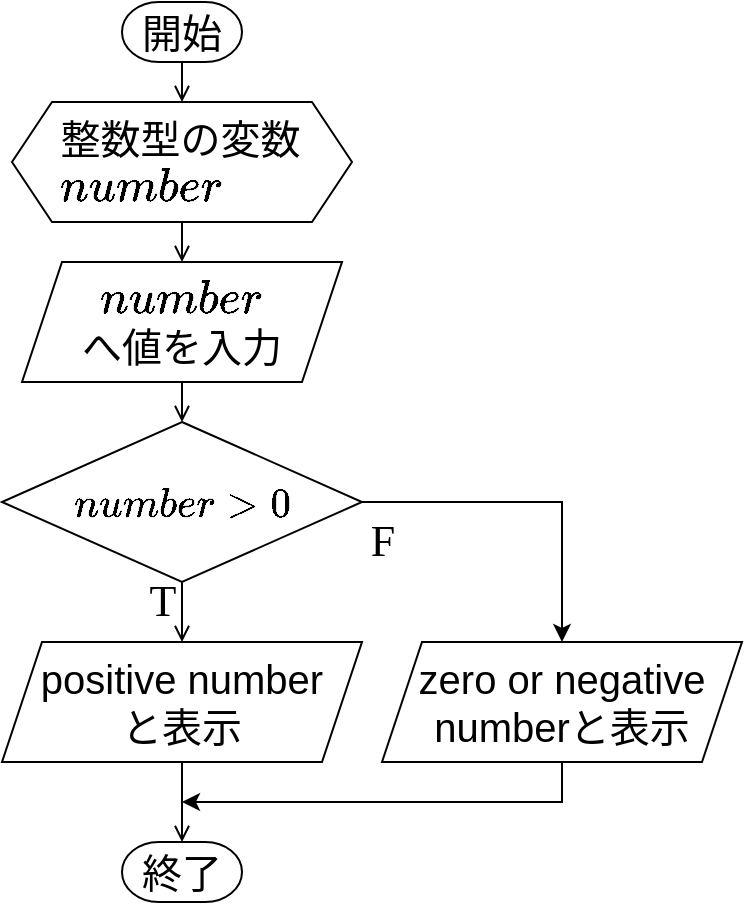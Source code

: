 <mxfile>
    <diagram id="qMU_QtssoCHm_jfCgvAC" name="ページ1">
        <mxGraphModel dx="804" dy="426" grid="1" gridSize="10" guides="1" tooltips="1" connect="1" arrows="1" fold="1" page="1" pageScale="1" pageWidth="827" pageHeight="1169" math="1" shadow="0">
            <root>
                <mxCell id="0"/>
                <mxCell id="1" parent="0"/>
                <mxCell id="2" style="edgeStyle=none;html=1;exitX=0.5;exitY=1;exitDx=0;exitDy=0;exitPerimeter=0;entryX=0.5;entryY=0;entryDx=0;entryDy=0;endArrow=open;endFill=0;" edge="1" parent="1" source="4" target="11">
                    <mxGeometry relative="1" as="geometry">
                        <Array as="points">
                            <mxPoint x="420" y="400"/>
                        </Array>
                    </mxGeometry>
                </mxCell>
                <mxCell id="17" style="edgeStyle=none;html=1;exitX=1;exitY=0.5;exitDx=0;exitDy=0;exitPerimeter=0;entryX=0.5;entryY=0;entryDx=0;entryDy=0;rounded=0;curved=0;" edge="1" parent="1" source="4" target="16">
                    <mxGeometry relative="1" as="geometry">
                        <Array as="points">
                            <mxPoint x="610" y="350"/>
                        </Array>
                    </mxGeometry>
                </mxCell>
                <mxCell id="4" value="\(number &amp;gt;0\)" style="strokeWidth=1;html=1;shape=mxgraph.flowchart.decision;whiteSpace=wrap;fontSize=20;fontFamily=Lucida Console;" vertex="1" parent="1">
                    <mxGeometry x="330" y="310" width="180" height="80" as="geometry"/>
                </mxCell>
                <mxCell id="5" value="T" style="text;html=1;align=center;verticalAlign=middle;resizable=0;points=[];autosize=1;strokeColor=none;fillColor=none;fontSize=22;fontFamily=Lucida Console;" vertex="1" parent="1">
                    <mxGeometry x="390" y="380" width="40" height="40" as="geometry"/>
                </mxCell>
                <mxCell id="6" value="F" style="text;html=1;align=center;verticalAlign=middle;resizable=0;points=[];autosize=1;strokeColor=none;fillColor=none;fontSize=22;fontFamily=Lucida Console;" vertex="1" parent="1">
                    <mxGeometry x="500" y="350" width="40" height="40" as="geometry"/>
                </mxCell>
                <mxCell id="7" style="edgeStyle=none;html=1;exitX=0.5;exitY=1;exitDx=0;exitDy=0;entryX=0.5;entryY=0;entryDx=0;entryDy=0;endArrow=open;endFill=0;" edge="1" parent="1" source="8" target="10">
                    <mxGeometry relative="1" as="geometry">
                        <Array as="points">
                            <mxPoint x="420" y="220"/>
                        </Array>
                    </mxGeometry>
                </mxCell>
                <mxCell id="8" value="&amp;nbsp; &amp;nbsp; 整数型の変数&lt;div&gt;&amp;nbsp; &amp;nbsp; \(number\)&lt;/div&gt;" style="shape=hexagon;perimeter=hexagonPerimeter2;whiteSpace=wrap;html=1;fixedSize=1;fontSize=20;align=left;" vertex="1" parent="1">
                    <mxGeometry x="335" y="150" width="170" height="60" as="geometry"/>
                </mxCell>
                <mxCell id="9" style="edgeStyle=none;html=1;exitX=0.5;exitY=1;exitDx=0;exitDy=0;endArrow=open;endFill=0;" edge="1" parent="1" source="10" target="4">
                    <mxGeometry relative="1" as="geometry"/>
                </mxCell>
                <mxCell id="10" value="\(number\)&lt;div&gt;へ&lt;span style=&quot;background-color: transparent;&quot;&gt;値を入力&lt;/span&gt;&lt;/div&gt;" style="shape=parallelogram;perimeter=parallelogramPerimeter;whiteSpace=wrap;html=1;fixedSize=1;fontSize=20;size=20;" vertex="1" parent="1">
                    <mxGeometry x="340" y="230" width="160" height="60" as="geometry"/>
                </mxCell>
                <mxCell id="11" value="positive number&lt;div&gt;と表示&lt;/div&gt;" style="shape=parallelogram;perimeter=parallelogramPerimeter;whiteSpace=wrap;html=1;fixedSize=1;fontSize=20;fontFamily=Helvetica;size=20;" vertex="1" parent="1">
                    <mxGeometry x="330" y="420" width="180" height="60" as="geometry"/>
                </mxCell>
                <mxCell id="12" style="edgeStyle=none;html=1;exitX=0.5;exitY=1;exitDx=0;exitDy=0;exitPerimeter=0;endArrow=open;endFill=0;" edge="1" parent="1" source="13" target="8">
                    <mxGeometry relative="1" as="geometry"/>
                </mxCell>
                <mxCell id="13" value="開始" style="strokeWidth=1;html=1;shape=mxgraph.flowchart.terminator;whiteSpace=wrap;fontFamily=Lucida Console;fontSize=20;" vertex="1" parent="1">
                    <mxGeometry x="390" y="100" width="60" height="30" as="geometry"/>
                </mxCell>
                <mxCell id="14" value="終了" style="strokeWidth=1;html=1;shape=mxgraph.flowchart.terminator;whiteSpace=wrap;fontFamily=Lucida Console;fontSize=20;" vertex="1" parent="1">
                    <mxGeometry x="390" y="520" width="60" height="30" as="geometry"/>
                </mxCell>
                <mxCell id="15" style="edgeStyle=none;html=1;exitX=0.5;exitY=1;exitDx=0;exitDy=0;entryX=0.5;entryY=0;entryDx=0;entryDy=0;entryPerimeter=0;endArrow=open;endFill=0;" edge="1" parent="1" source="11" target="14">
                    <mxGeometry relative="1" as="geometry"/>
                </mxCell>
                <mxCell id="18" style="edgeStyle=none;html=1;exitX=0.5;exitY=1;exitDx=0;exitDy=0;rounded=0;curved=0;" edge="1" parent="1" source="16">
                    <mxGeometry relative="1" as="geometry">
                        <mxPoint x="420" y="500" as="targetPoint"/>
                        <Array as="points">
                            <mxPoint x="610" y="500"/>
                        </Array>
                    </mxGeometry>
                </mxCell>
                <mxCell id="16" value="zero or negative &lt;br&gt;number&lt;span style=&quot;background-color: transparent;&quot;&gt;と表示&lt;/span&gt;" style="shape=parallelogram;perimeter=parallelogramPerimeter;whiteSpace=wrap;html=1;fixedSize=1;fontSize=20;fontFamily=Helvetica;size=20;" vertex="1" parent="1">
                    <mxGeometry x="520" y="420" width="180" height="60" as="geometry"/>
                </mxCell>
            </root>
        </mxGraphModel>
    </diagram>
</mxfile>